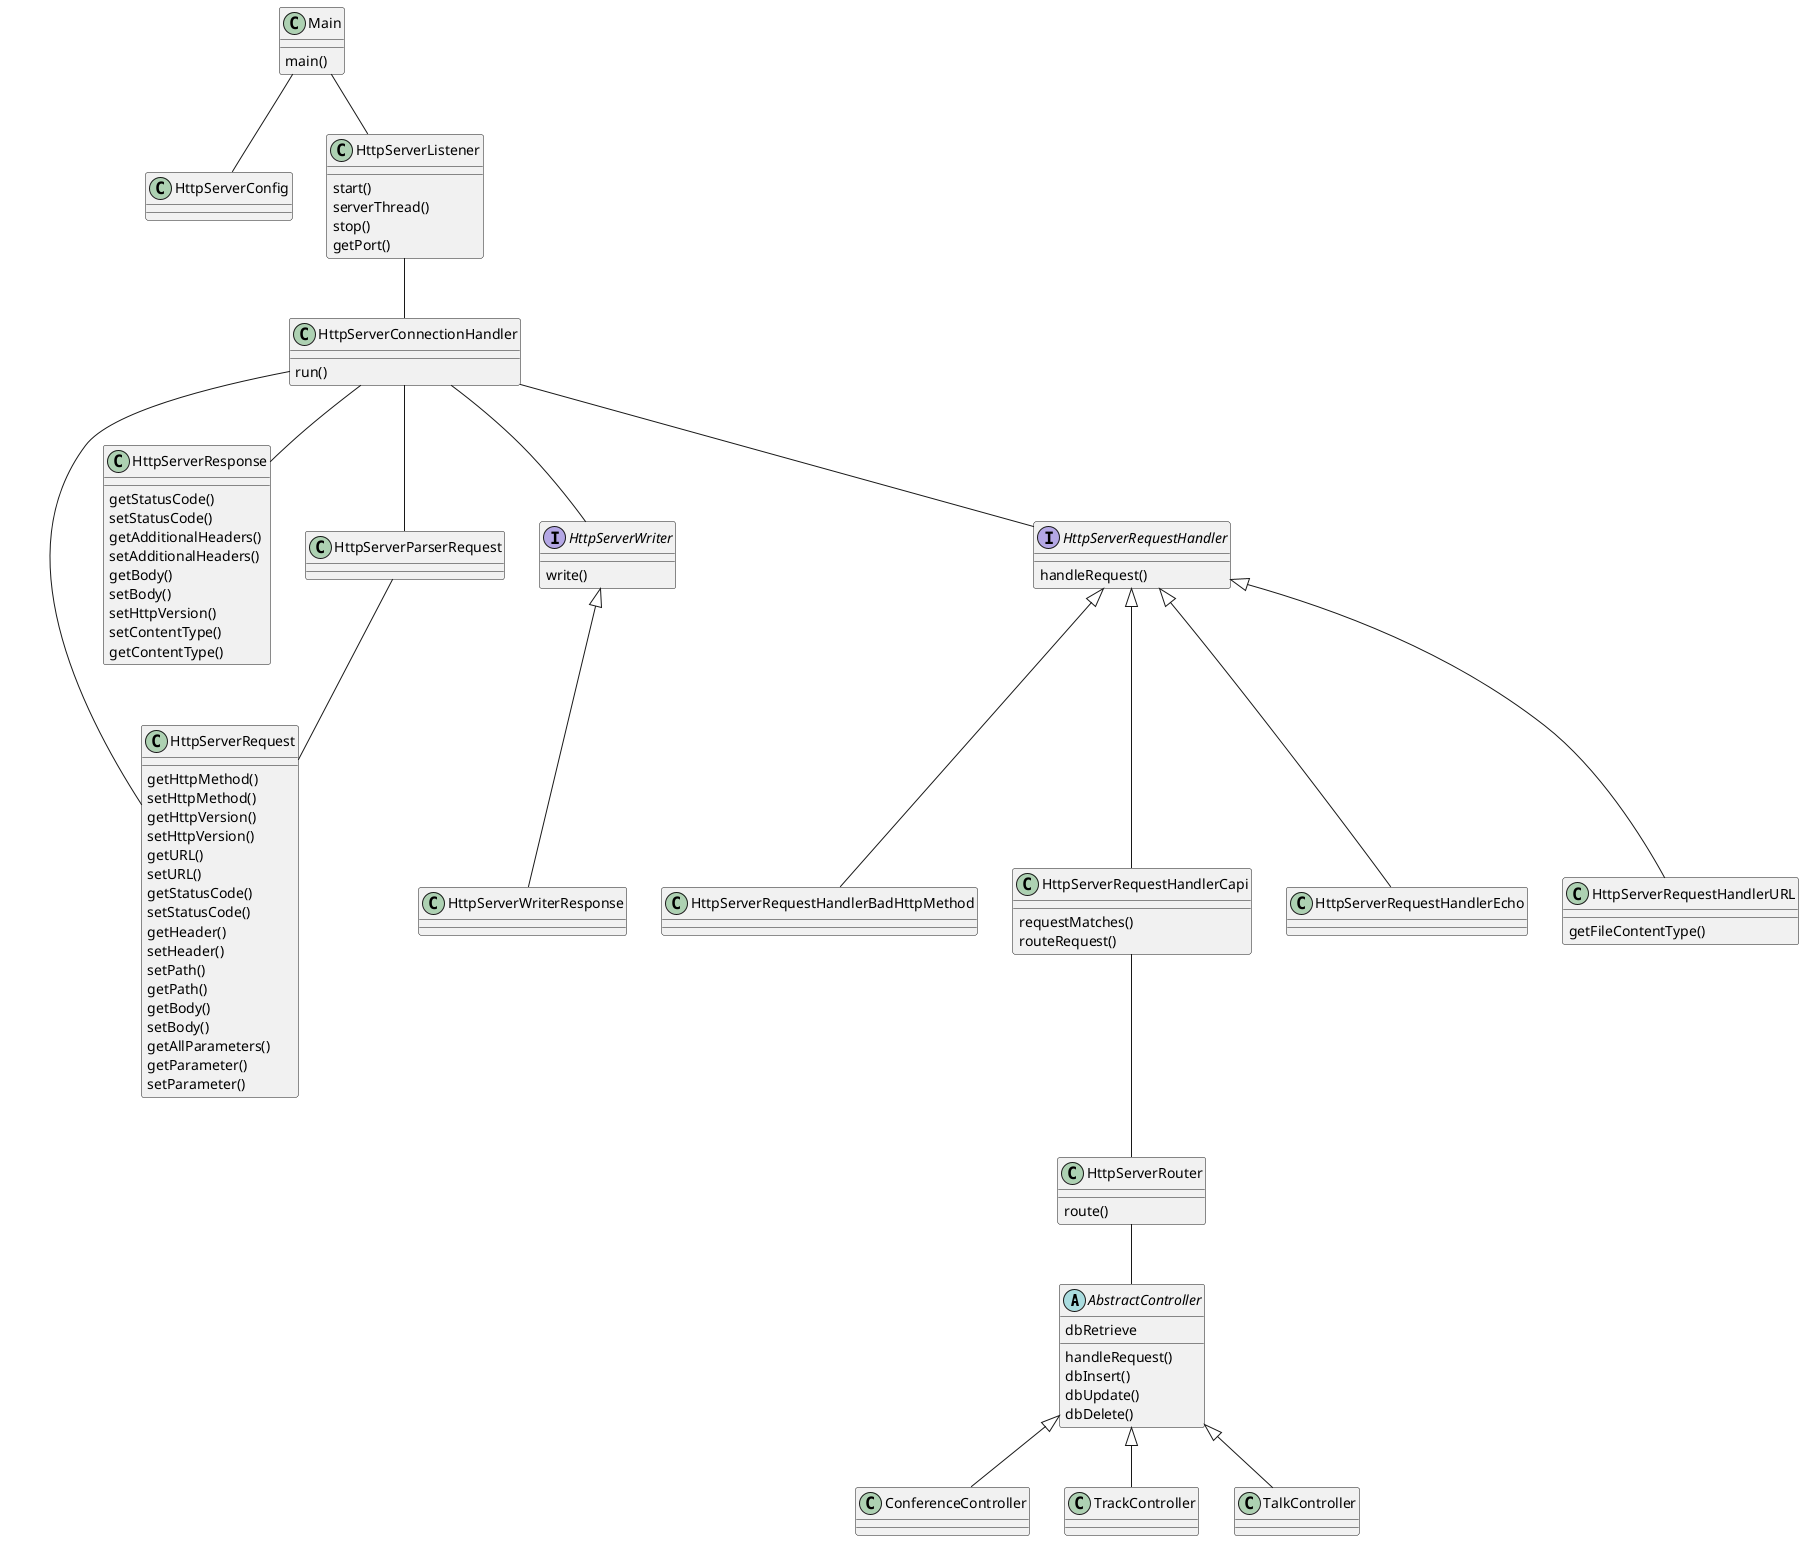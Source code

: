 @startuml

abstract class AbstractController{
    handleRequest()
    dbInsert()
    dbUpdate()
    dbDelete()
    dbRetrieve
}

class ConferenceController extends AbstractController

class TrackController extends AbstractController

class TalkController extends AbstractController

class HttpServerConfig

class HttpServerRequest{
    getHttpMethod()
    setHttpMethod()
    getHttpVersion()
    setHttpVersion()
    getURL()
    setURL()
    getStatusCode()
    setStatusCode()
    getHeader()
    setHeader()
    setPath()
    getPath()
    getBody()
    setBody()
    getAllParameters()
    getParameter()
    setParameter()
}

class HttpServerResponse{
    getStatusCode()
    setStatusCode()
    getAdditionalHeaders()
    setAdditionalHeaders()
    getBody()
    setBody()
    setHttpVersion()
    setContentType()
    getContentType()
}

interface HttpServerWriter{
    write()
}
class HttpServerWriterResponse extends HttpServerWriter{
}

class Main{
    main()
}
class HttpServerRouter{
    route()
}

class HttpServerConnectionHandler{
    run()
}

class HttpServerListener{
    start()
    serverThread()
    stop()
    getPort()
}

interface HttpServerRequestHandler{
    handleRequest()
}

class HttpServerRequestHandlerBadHttpMethod extends HttpServerRequestHandler

class HttpServerRequestHandlerCapi extends HttpServerRequestHandler{
    requestMatches()
    routeRequest()
}

class HttpServerRequestHandlerEcho extends HttpServerRequestHandler

class HttpServerRequestHandlerURL extends HttpServerRequestHandler{
    getFileContentType()
}

Main -- HttpServerConfig
Main -- HttpServerListener
HttpServerRequestHandlerCapi -- HttpServerRouter
HttpServerRouter -- AbstractController
HttpServerListener -- HttpServerConnectionHandler
HttpServerConnectionHandler -- HttpServerParserRequest
HttpServerParserRequest -- HttpServerRequest
HttpServerRequest -- HttpServerConnectionHandler
HttpServerConnectionHandler -- HttpServerResponse
HttpServerConnectionHandler -- HttpServerRequestHandler
HttpServerConnectionHandler -- HttpServerWriter





@enduml
